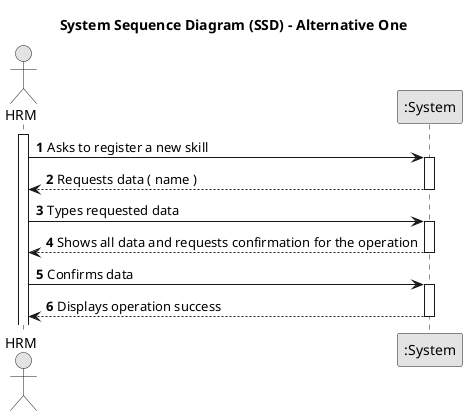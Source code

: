 @startuml
skinparam monochrome true
skinparam packageStyle rectangle
skinparam shadowing false

title System Sequence Diagram (SSD) - Alternative One

autonumber

actor "HRM" as Employee
participant ":System" as System

activate Employee

    Employee -> System : Asks to register a new skill
    activate System

        System --> Employee : Requests data ( name )
    deactivate System

    Employee -> System : Types requested data
    activate System

        System --> Employee : Shows all data and requests confirmation for the operation
    deactivate System

    Employee -> System : Confirms data
    activate System

        System --> Employee : Displays operation success
    deactivate System

@enduml
